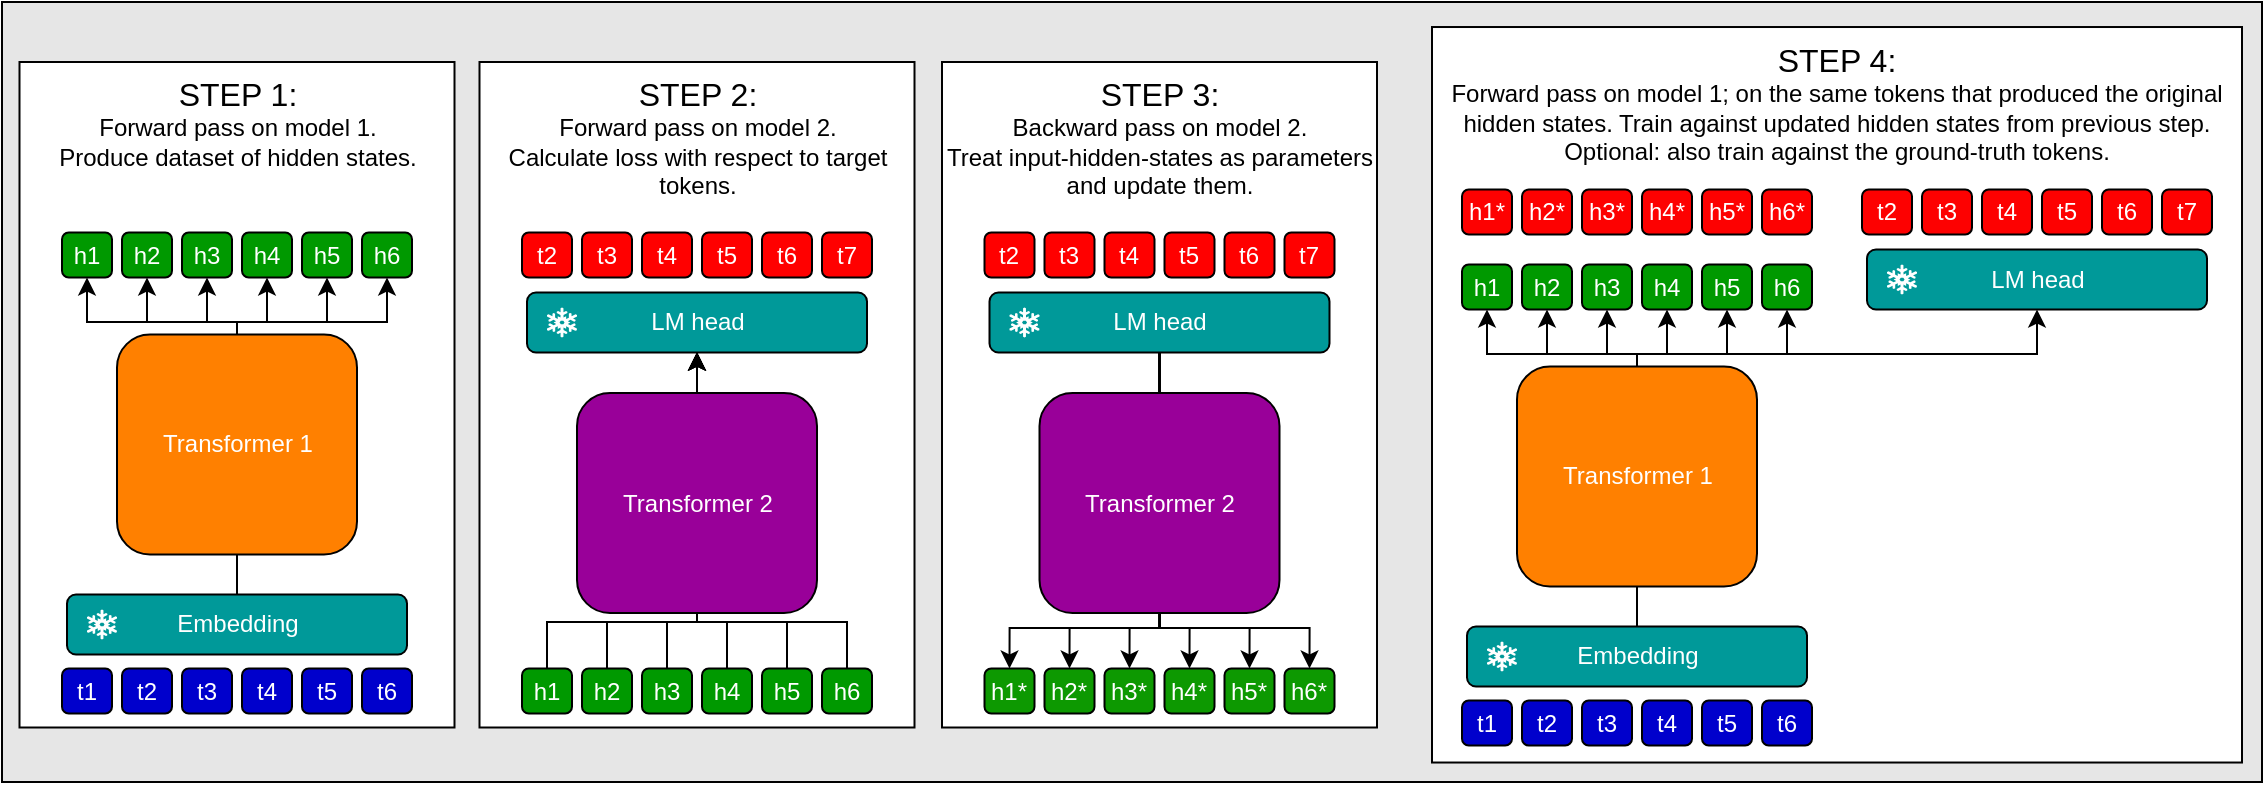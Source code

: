 <mxfile version="26.0.7">
  <diagram name="Seite-1" id="cMu12UTUHUqs-usWebE3">
    <mxGraphModel dx="954" dy="674" grid="1" gridSize="10" guides="1" tooltips="1" connect="1" arrows="1" fold="1" page="1" pageScale="1" pageWidth="827" pageHeight="1169" math="0" shadow="0">
      <root>
        <mxCell id="0" />
        <mxCell id="1" parent="0" />
        <mxCell id="oK9O7coXOYyoZTUPbsf2-367" value="" style="rounded=0;whiteSpace=wrap;html=1;fillColor=#E6E6E6;" parent="1" vertex="1">
          <mxGeometry x="50" y="380" width="1130" height="390" as="geometry" />
        </mxCell>
        <mxCell id="oK9O7coXOYyoZTUPbsf2-366" value="&lt;font style=&quot;font-size: 16px;&quot;&gt;STEP 4:&lt;/font&gt;&lt;div&gt;Forward pass on model 1; on the same tokens that produced the original hidden states. Train against updated hidden states from previous step.&lt;/div&gt;&lt;div&gt;Optional: also train against the ground-truth tokens.&lt;/div&gt;" style="rounded=0;whiteSpace=wrap;html=1;fillColor=#FFFFFF;verticalAlign=top;" parent="1" vertex="1">
          <mxGeometry x="765" y="392.51" width="405" height="367.75" as="geometry" />
        </mxCell>
        <mxCell id="oK9O7coXOYyoZTUPbsf2-365" value="&lt;font style=&quot;font-size: 16px;&quot;&gt;STEP 3:&lt;/font&gt;&lt;div&gt;Backward pass on model 2.&lt;/div&gt;&lt;div&gt;Treat input-hidden-states as parameters and update them.&lt;/div&gt;" style="rounded=0;whiteSpace=wrap;html=1;fillColor=#FFFFFF;verticalAlign=top;" parent="1" vertex="1">
          <mxGeometry x="520" y="410" width="217.5" height="332.75" as="geometry" />
        </mxCell>
        <mxCell id="oK9O7coXOYyoZTUPbsf2-364" value="&lt;font style=&quot;font-size: 16px;&quot;&gt;STEP 2:&lt;/font&gt;&lt;div&gt;Forward pass on model 2.&lt;/div&gt;&lt;div&gt;Calculate loss with respect to target tokens.&lt;/div&gt;" style="rounded=0;whiteSpace=wrap;html=1;fillColor=#FFFFFF;verticalAlign=top;" parent="1" vertex="1">
          <mxGeometry x="288.75" y="410" width="217.5" height="332.75" as="geometry" />
        </mxCell>
        <mxCell id="oK9O7coXOYyoZTUPbsf2-363" value="&lt;font style=&quot;font-size: 16px;&quot;&gt;STEP 1:&lt;/font&gt;&lt;div&gt;Forward pass on model 1.&lt;/div&gt;&lt;div&gt;Produce dataset of hidden states.&lt;/div&gt;" style="rounded=0;whiteSpace=wrap;html=1;fillColor=#FFFFFF;verticalAlign=top;" parent="1" vertex="1">
          <mxGeometry x="58.75" y="410" width="217.5" height="332.75" as="geometry" />
        </mxCell>
        <mxCell id="oK9O7coXOYyoZTUPbsf2-262" value="h1*" style="rounded=1;whiteSpace=wrap;html=1;fillColor=light-dark(#fd0101, #32b532);fontColor=#FFFFFF;" parent="1" vertex="1">
          <mxGeometry x="780" y="473.76" width="25" height="22.5" as="geometry" />
        </mxCell>
        <mxCell id="oK9O7coXOYyoZTUPbsf2-263" value="h2*" style="rounded=1;whiteSpace=wrap;html=1;fillColor=light-dark(#fd0101, #32b532);fontColor=#FFFFFF;" parent="1" vertex="1">
          <mxGeometry x="810" y="473.76" width="25" height="22.5" as="geometry" />
        </mxCell>
        <mxCell id="oK9O7coXOYyoZTUPbsf2-264" value="h3*" style="rounded=1;whiteSpace=wrap;html=1;fillColor=light-dark(#fd0101, #32b532);fontColor=#FFFFFF;" parent="1" vertex="1">
          <mxGeometry x="840" y="473.76" width="25" height="22.5" as="geometry" />
        </mxCell>
        <mxCell id="oK9O7coXOYyoZTUPbsf2-265" value="h4*" style="rounded=1;whiteSpace=wrap;html=1;fillColor=light-dark(#fd0101, #32b532);fontColor=#FFFFFF;" parent="1" vertex="1">
          <mxGeometry x="870" y="473.76" width="25" height="22.5" as="geometry" />
        </mxCell>
        <mxCell id="oK9O7coXOYyoZTUPbsf2-266" value="h5*" style="rounded=1;whiteSpace=wrap;html=1;fillColor=light-dark(#fd0101, #32b532);fontColor=#FFFFFF;" parent="1" vertex="1">
          <mxGeometry x="900" y="473.76" width="25" height="22.5" as="geometry" />
        </mxCell>
        <mxCell id="oK9O7coXOYyoZTUPbsf2-267" value="h6*" style="rounded=1;whiteSpace=wrap;html=1;fillColor=light-dark(#fd0101, #32b532);fontColor=#FFFFFF;" parent="1" vertex="1">
          <mxGeometry x="930" y="473.76" width="25" height="22.5" as="geometry" />
        </mxCell>
        <mxCell id="oK9O7coXOYyoZTUPbsf2-268" style="edgeStyle=orthogonalEdgeStyle;rounded=0;orthogonalLoop=1;jettySize=auto;html=1;exitX=0.5;exitY=0;exitDx=0;exitDy=0;entryX=0.5;entryY=1;entryDx=0;entryDy=0;" parent="1" source="oK9O7coXOYyoZTUPbsf2-274" target="oK9O7coXOYyoZTUPbsf2-298" edge="1">
          <mxGeometry relative="1" as="geometry">
            <Array as="points">
              <mxPoint x="168" y="540" />
              <mxPoint x="93" y="540" />
            </Array>
          </mxGeometry>
        </mxCell>
        <mxCell id="oK9O7coXOYyoZTUPbsf2-269" style="edgeStyle=orthogonalEdgeStyle;rounded=0;orthogonalLoop=1;jettySize=auto;html=1;exitX=0.5;exitY=0;exitDx=0;exitDy=0;entryX=0.5;entryY=1;entryDx=0;entryDy=0;" parent="1" source="oK9O7coXOYyoZTUPbsf2-274" target="oK9O7coXOYyoZTUPbsf2-299" edge="1">
          <mxGeometry relative="1" as="geometry">
            <Array as="points">
              <mxPoint x="168" y="540" />
              <mxPoint x="123" y="540" />
            </Array>
          </mxGeometry>
        </mxCell>
        <mxCell id="oK9O7coXOYyoZTUPbsf2-270" style="edgeStyle=orthogonalEdgeStyle;rounded=0;orthogonalLoop=1;jettySize=auto;html=1;exitX=0.5;exitY=0;exitDx=0;exitDy=0;entryX=0.5;entryY=1;entryDx=0;entryDy=0;" parent="1" source="oK9O7coXOYyoZTUPbsf2-274" target="oK9O7coXOYyoZTUPbsf2-300" edge="1">
          <mxGeometry relative="1" as="geometry">
            <Array as="points">
              <mxPoint x="168" y="540" />
              <mxPoint x="153" y="540" />
            </Array>
          </mxGeometry>
        </mxCell>
        <mxCell id="oK9O7coXOYyoZTUPbsf2-271" style="edgeStyle=orthogonalEdgeStyle;rounded=0;orthogonalLoop=1;jettySize=auto;html=1;exitX=0.5;exitY=0;exitDx=0;exitDy=0;entryX=0.5;entryY=1;entryDx=0;entryDy=0;" parent="1" source="oK9O7coXOYyoZTUPbsf2-274" target="oK9O7coXOYyoZTUPbsf2-301" edge="1">
          <mxGeometry relative="1" as="geometry">
            <Array as="points">
              <mxPoint x="168" y="540" />
              <mxPoint x="183" y="540" />
            </Array>
          </mxGeometry>
        </mxCell>
        <mxCell id="oK9O7coXOYyoZTUPbsf2-272" style="edgeStyle=orthogonalEdgeStyle;rounded=0;orthogonalLoop=1;jettySize=auto;html=1;exitX=0.5;exitY=0;exitDx=0;exitDy=0;entryX=0.5;entryY=1;entryDx=0;entryDy=0;" parent="1" source="oK9O7coXOYyoZTUPbsf2-274" target="oK9O7coXOYyoZTUPbsf2-302" edge="1">
          <mxGeometry relative="1" as="geometry">
            <Array as="points">
              <mxPoint x="168" y="540" />
              <mxPoint x="213" y="540" />
            </Array>
          </mxGeometry>
        </mxCell>
        <mxCell id="oK9O7coXOYyoZTUPbsf2-273" style="edgeStyle=orthogonalEdgeStyle;rounded=0;orthogonalLoop=1;jettySize=auto;html=1;exitX=0.5;exitY=0;exitDx=0;exitDy=0;entryX=0.5;entryY=1;entryDx=0;entryDy=0;" parent="1" source="oK9O7coXOYyoZTUPbsf2-274" target="oK9O7coXOYyoZTUPbsf2-303" edge="1">
          <mxGeometry relative="1" as="geometry">
            <Array as="points">
              <mxPoint x="168" y="540" />
              <mxPoint x="243" y="540" />
            </Array>
          </mxGeometry>
        </mxCell>
        <mxCell id="oK9O7coXOYyoZTUPbsf2-274" value="Embedding" style="rounded=1;whiteSpace=wrap;html=1;fillColor=#009999;fontColor=#FFFFFF;" parent="1" vertex="1">
          <mxGeometry x="82.5" y="676.25" width="170" height="30" as="geometry" />
        </mxCell>
        <mxCell id="oK9O7coXOYyoZTUPbsf2-275" value="" style="shape=mxgraph.signs.nature.snowflake;html=1;pointerEvents=1;fillColor=#FFFFFF;strokeColor=none;verticalLabelPosition=bottom;verticalAlign=top;align=center;" parent="1" vertex="1">
          <mxGeometry x="92.5" y="683.75" width="15" height="15" as="geometry" />
        </mxCell>
        <mxCell id="oK9O7coXOYyoZTUPbsf2-276" value="LM head" style="rounded=1;whiteSpace=wrap;html=1;fillColor=#009999;fontColor=#FFFFFF;" parent="1" vertex="1">
          <mxGeometry x="312.5" y="525.25" width="170" height="30" as="geometry" />
        </mxCell>
        <mxCell id="oK9O7coXOYyoZTUPbsf2-277" value="" style="shape=mxgraph.signs.nature.snowflake;html=1;pointerEvents=1;fillColor=#FFFFFF;strokeColor=none;verticalLabelPosition=bottom;verticalAlign=top;align=center;" parent="1" vertex="1">
          <mxGeometry x="322.5" y="532.75" width="15" height="15" as="geometry" />
        </mxCell>
        <mxCell id="oK9O7coXOYyoZTUPbsf2-278" value="t1" style="rounded=1;whiteSpace=wrap;html=1;fillColor=#0000CC;fontColor=#FFFFFF;" parent="1" vertex="1">
          <mxGeometry x="80" y="713.25" width="25" height="22.5" as="geometry" />
        </mxCell>
        <mxCell id="oK9O7coXOYyoZTUPbsf2-279" value="t2" style="rounded=1;whiteSpace=wrap;html=1;fillColor=#0000CC;fontColor=#FFFFFF;" parent="1" vertex="1">
          <mxGeometry x="110" y="713.25" width="25" height="22.5" as="geometry" />
        </mxCell>
        <mxCell id="oK9O7coXOYyoZTUPbsf2-280" value="t3" style="rounded=1;whiteSpace=wrap;html=1;fillColor=#0000CC;fontColor=#FFFFFF;" parent="1" vertex="1">
          <mxGeometry x="140" y="713.25" width="25" height="22.5" as="geometry" />
        </mxCell>
        <mxCell id="oK9O7coXOYyoZTUPbsf2-281" value="t4" style="rounded=1;whiteSpace=wrap;html=1;fillColor=#0000CC;fontColor=#FFFFFF;" parent="1" vertex="1">
          <mxGeometry x="170" y="713.25" width="25" height="22.5" as="geometry" />
        </mxCell>
        <mxCell id="oK9O7coXOYyoZTUPbsf2-282" value="t5" style="rounded=1;whiteSpace=wrap;html=1;fillColor=#0000CC;fontColor=#FFFFFF;" parent="1" vertex="1">
          <mxGeometry x="200" y="713.25" width="25" height="22.5" as="geometry" />
        </mxCell>
        <mxCell id="oK9O7coXOYyoZTUPbsf2-283" value="t6" style="rounded=1;whiteSpace=wrap;html=1;fillColor=#0000CC;fontColor=#FFFFFF;" parent="1" vertex="1">
          <mxGeometry x="230" y="713.25" width="25" height="22.5" as="geometry" />
        </mxCell>
        <mxCell id="oK9O7coXOYyoZTUPbsf2-284" value="LM head" style="rounded=1;whiteSpace=wrap;html=1;fillColor=#009999;fontColor=#FFFFFF;" parent="1" vertex="1">
          <mxGeometry x="982.5" y="503.76" width="170" height="30" as="geometry" />
        </mxCell>
        <mxCell id="oK9O7coXOYyoZTUPbsf2-285" value="" style="shape=mxgraph.signs.nature.snowflake;html=1;pointerEvents=1;fillColor=#FFFFFF;strokeColor=none;verticalLabelPosition=bottom;verticalAlign=top;align=center;" parent="1" vertex="1">
          <mxGeometry x="992.5" y="511.26" width="15" height="15" as="geometry" />
        </mxCell>
        <mxCell id="oK9O7coXOYyoZTUPbsf2-286" value="t7" style="rounded=1;whiteSpace=wrap;html=1;fillColor=light-dark(#fd0101, #d4d4ff);fontColor=#FFFFFF;" parent="1" vertex="1">
          <mxGeometry x="1130" y="473.76" width="25" height="22.5" as="geometry" />
        </mxCell>
        <mxCell id="oK9O7coXOYyoZTUPbsf2-287" value="t2" style="rounded=1;whiteSpace=wrap;html=1;fillColor=light-dark(#fd0101, #d4d4ff);fontColor=#FFFFFF;" parent="1" vertex="1">
          <mxGeometry x="980" y="473.76" width="25" height="22.5" as="geometry" />
        </mxCell>
        <mxCell id="oK9O7coXOYyoZTUPbsf2-288" value="t3" style="rounded=1;whiteSpace=wrap;html=1;fillColor=light-dark(#fd0101, #d4d4ff);fontColor=#FFFFFF;" parent="1" vertex="1">
          <mxGeometry x="1010" y="473.76" width="25" height="22.5" as="geometry" />
        </mxCell>
        <mxCell id="oK9O7coXOYyoZTUPbsf2-289" value="t4" style="rounded=1;whiteSpace=wrap;html=1;fillColor=light-dark(#fd0101, #d4d4ff);fontColor=#FFFFFF;" parent="1" vertex="1">
          <mxGeometry x="1040" y="473.76" width="25" height="22.5" as="geometry" />
        </mxCell>
        <mxCell id="oK9O7coXOYyoZTUPbsf2-290" value="t5" style="rounded=1;whiteSpace=wrap;html=1;fillColor=light-dark(#fd0101, #d4d4ff);fontColor=#FFFFFF;" parent="1" vertex="1">
          <mxGeometry x="1070" y="473.76" width="25" height="22.5" as="geometry" />
        </mxCell>
        <mxCell id="oK9O7coXOYyoZTUPbsf2-291" value="t6" style="rounded=1;whiteSpace=wrap;html=1;fillColor=light-dark(#fd0101, #d4d4ff);fontColor=#FFFFFF;" parent="1" vertex="1">
          <mxGeometry x="1100" y="473.76" width="25" height="22.5" as="geometry" />
        </mxCell>
        <mxCell id="oK9O7coXOYyoZTUPbsf2-292" value="t7" style="rounded=1;whiteSpace=wrap;html=1;fillColor=#FF0000;fontColor=#FFFFFF;" parent="1" vertex="1">
          <mxGeometry x="460" y="495.25" width="25" height="22.5" as="geometry" />
        </mxCell>
        <mxCell id="oK9O7coXOYyoZTUPbsf2-293" value="t2" style="rounded=1;whiteSpace=wrap;html=1;fillColor=#FF0000;fontColor=#FFFFFF;" parent="1" vertex="1">
          <mxGeometry x="310" y="495.25" width="25" height="22.5" as="geometry" />
        </mxCell>
        <mxCell id="oK9O7coXOYyoZTUPbsf2-294" value="t3" style="rounded=1;whiteSpace=wrap;html=1;fillColor=#FF0000;fontColor=#FFFFFF;" parent="1" vertex="1">
          <mxGeometry x="340" y="495.25" width="25" height="22.5" as="geometry" />
        </mxCell>
        <mxCell id="oK9O7coXOYyoZTUPbsf2-295" value="t4" style="rounded=1;whiteSpace=wrap;html=1;fillColor=#FF0000;fontColor=#FFFFFF;" parent="1" vertex="1">
          <mxGeometry x="370" y="495.25" width="25" height="22.5" as="geometry" />
        </mxCell>
        <mxCell id="oK9O7coXOYyoZTUPbsf2-296" value="t5" style="rounded=1;whiteSpace=wrap;html=1;fillColor=#FF0000;fontColor=#FFFFFF;" parent="1" vertex="1">
          <mxGeometry x="400" y="495.25" width="25" height="22.5" as="geometry" />
        </mxCell>
        <mxCell id="oK9O7coXOYyoZTUPbsf2-297" value="t6" style="rounded=1;whiteSpace=wrap;html=1;fillColor=#FF0000;fontColor=#FFFFFF;" parent="1" vertex="1">
          <mxGeometry x="430" y="495.25" width="25" height="22.5" as="geometry" />
        </mxCell>
        <mxCell id="oK9O7coXOYyoZTUPbsf2-298" value="h1" style="rounded=1;whiteSpace=wrap;html=1;fillColor=#009900;fontColor=#FFFFFF;" parent="1" vertex="1">
          <mxGeometry x="80" y="495.25" width="25" height="22.5" as="geometry" />
        </mxCell>
        <mxCell id="oK9O7coXOYyoZTUPbsf2-299" value="h2" style="rounded=1;whiteSpace=wrap;html=1;fillColor=#009900;fontColor=#FFFFFF;" parent="1" vertex="1">
          <mxGeometry x="110" y="495.25" width="25" height="22.5" as="geometry" />
        </mxCell>
        <mxCell id="oK9O7coXOYyoZTUPbsf2-300" value="h3" style="rounded=1;whiteSpace=wrap;html=1;fillColor=#009900;fontColor=#FFFFFF;" parent="1" vertex="1">
          <mxGeometry x="140" y="495.25" width="25" height="22.5" as="geometry" />
        </mxCell>
        <mxCell id="oK9O7coXOYyoZTUPbsf2-301" value="h4" style="rounded=1;whiteSpace=wrap;html=1;fillColor=#009900;fontColor=#FFFFFF;" parent="1" vertex="1">
          <mxGeometry x="170" y="495.25" width="25" height="22.5" as="geometry" />
        </mxCell>
        <mxCell id="oK9O7coXOYyoZTUPbsf2-302" value="h5" style="rounded=1;whiteSpace=wrap;html=1;fillColor=#009900;fontColor=#FFFFFF;" parent="1" vertex="1">
          <mxGeometry x="200" y="495.25" width="25" height="22.5" as="geometry" />
        </mxCell>
        <mxCell id="oK9O7coXOYyoZTUPbsf2-303" value="h6" style="rounded=1;whiteSpace=wrap;html=1;fillColor=#009900;fontColor=#FFFFFF;" parent="1" vertex="1">
          <mxGeometry x="230" y="495.25" width="25" height="22.5" as="geometry" />
        </mxCell>
        <mxCell id="oK9O7coXOYyoZTUPbsf2-304" style="edgeStyle=orthogonalEdgeStyle;rounded=0;orthogonalLoop=1;jettySize=auto;html=1;exitX=0.5;exitY=1;exitDx=0;exitDy=0;entryX=0.5;entryY=0;entryDx=0;entryDy=0;" parent="1" source="oK9O7coXOYyoZTUPbsf2-310" target="oK9O7coXOYyoZTUPbsf2-318" edge="1">
          <mxGeometry relative="1" as="geometry">
            <Array as="points">
              <mxPoint x="629.25" y="693" />
              <mxPoint x="554.25" y="693" />
            </Array>
          </mxGeometry>
        </mxCell>
        <mxCell id="oK9O7coXOYyoZTUPbsf2-305" style="edgeStyle=orthogonalEdgeStyle;rounded=0;orthogonalLoop=1;jettySize=auto;html=1;exitX=0.5;exitY=1;exitDx=0;exitDy=0;entryX=0.5;entryY=0;entryDx=0;entryDy=0;" parent="1" source="oK9O7coXOYyoZTUPbsf2-310" target="oK9O7coXOYyoZTUPbsf2-319" edge="1">
          <mxGeometry relative="1" as="geometry">
            <Array as="points">
              <mxPoint x="629.25" y="693" />
              <mxPoint x="584.25" y="693" />
            </Array>
          </mxGeometry>
        </mxCell>
        <mxCell id="oK9O7coXOYyoZTUPbsf2-306" style="edgeStyle=orthogonalEdgeStyle;rounded=0;orthogonalLoop=1;jettySize=auto;html=1;exitX=0.5;exitY=1;exitDx=0;exitDy=0;entryX=0.5;entryY=0;entryDx=0;entryDy=0;" parent="1" source="oK9O7coXOYyoZTUPbsf2-310" target="oK9O7coXOYyoZTUPbsf2-320" edge="1">
          <mxGeometry relative="1" as="geometry">
            <Array as="points">
              <mxPoint x="629.25" y="693" />
              <mxPoint x="614.25" y="693" />
            </Array>
          </mxGeometry>
        </mxCell>
        <mxCell id="oK9O7coXOYyoZTUPbsf2-307" style="edgeStyle=orthogonalEdgeStyle;rounded=0;orthogonalLoop=1;jettySize=auto;html=1;exitX=0.5;exitY=1;exitDx=0;exitDy=0;entryX=0.5;entryY=0;entryDx=0;entryDy=0;" parent="1" source="oK9O7coXOYyoZTUPbsf2-310" target="oK9O7coXOYyoZTUPbsf2-321" edge="1">
          <mxGeometry relative="1" as="geometry">
            <Array as="points">
              <mxPoint x="629.25" y="693" />
              <mxPoint x="644.25" y="693" />
            </Array>
          </mxGeometry>
        </mxCell>
        <mxCell id="oK9O7coXOYyoZTUPbsf2-308" style="edgeStyle=orthogonalEdgeStyle;rounded=0;orthogonalLoop=1;jettySize=auto;html=1;exitX=0.5;exitY=1;exitDx=0;exitDy=0;entryX=0.5;entryY=0;entryDx=0;entryDy=0;" parent="1" source="oK9O7coXOYyoZTUPbsf2-310" target="oK9O7coXOYyoZTUPbsf2-322" edge="1">
          <mxGeometry relative="1" as="geometry">
            <Array as="points">
              <mxPoint x="629.25" y="693" />
              <mxPoint x="674.25" y="693" />
            </Array>
          </mxGeometry>
        </mxCell>
        <mxCell id="oK9O7coXOYyoZTUPbsf2-309" style="edgeStyle=orthogonalEdgeStyle;rounded=0;orthogonalLoop=1;jettySize=auto;html=1;exitX=0.5;exitY=1;exitDx=0;exitDy=0;entryX=0.5;entryY=0;entryDx=0;entryDy=0;" parent="1" source="oK9O7coXOYyoZTUPbsf2-310" target="oK9O7coXOYyoZTUPbsf2-323" edge="1">
          <mxGeometry relative="1" as="geometry">
            <Array as="points">
              <mxPoint x="629.25" y="693" />
              <mxPoint x="704.25" y="693" />
            </Array>
          </mxGeometry>
        </mxCell>
        <mxCell id="oK9O7coXOYyoZTUPbsf2-310" value="LM head" style="rounded=1;whiteSpace=wrap;html=1;fillColor=#009999;fontColor=#FFFFFF;" parent="1" vertex="1">
          <mxGeometry x="543.75" y="525.25" width="170" height="30" as="geometry" />
        </mxCell>
        <mxCell id="oK9O7coXOYyoZTUPbsf2-311" value="" style="shape=mxgraph.signs.nature.snowflake;html=1;pointerEvents=1;fillColor=#FFFFFF;strokeColor=none;verticalLabelPosition=bottom;verticalAlign=top;align=center;" parent="1" vertex="1">
          <mxGeometry x="553.75" y="532.75" width="15" height="15" as="geometry" />
        </mxCell>
        <mxCell id="oK9O7coXOYyoZTUPbsf2-312" value="t7" style="rounded=1;whiteSpace=wrap;html=1;fillColor=#FF0000;fontColor=#FFFFFF;" parent="1" vertex="1">
          <mxGeometry x="691.25" y="495.25" width="25" height="22.5" as="geometry" />
        </mxCell>
        <mxCell id="oK9O7coXOYyoZTUPbsf2-313" value="t2" style="rounded=1;whiteSpace=wrap;html=1;fillColor=#FF0000;fontColor=#FFFFFF;" parent="1" vertex="1">
          <mxGeometry x="541.25" y="495.25" width="25" height="22.5" as="geometry" />
        </mxCell>
        <mxCell id="oK9O7coXOYyoZTUPbsf2-314" value="t3" style="rounded=1;whiteSpace=wrap;html=1;fillColor=#FF0000;fontColor=#FFFFFF;" parent="1" vertex="1">
          <mxGeometry x="571.25" y="495.25" width="25" height="22.5" as="geometry" />
        </mxCell>
        <mxCell id="oK9O7coXOYyoZTUPbsf2-315" value="t4" style="rounded=1;whiteSpace=wrap;html=1;fillColor=#FF0000;fontColor=#FFFFFF;" parent="1" vertex="1">
          <mxGeometry x="601.25" y="495.25" width="25" height="22.5" as="geometry" />
        </mxCell>
        <mxCell id="oK9O7coXOYyoZTUPbsf2-316" value="t5" style="rounded=1;whiteSpace=wrap;html=1;fillColor=#FF0000;fontColor=#FFFFFF;" parent="1" vertex="1">
          <mxGeometry x="631.25" y="495.25" width="25" height="22.5" as="geometry" />
        </mxCell>
        <mxCell id="oK9O7coXOYyoZTUPbsf2-317" value="t6" style="rounded=1;whiteSpace=wrap;html=1;fillColor=#FF0000;fontColor=#FFFFFF;" parent="1" vertex="1">
          <mxGeometry x="661.25" y="495.25" width="25" height="22.5" as="geometry" />
        </mxCell>
        <mxCell id="oK9O7coXOYyoZTUPbsf2-318" value="h1*" style="rounded=1;whiteSpace=wrap;html=1;fillColor=light-dark(#0d9901, #32b532);fontColor=#FFFFFF;" parent="1" vertex="1">
          <mxGeometry x="541.25" y="713.25" width="25" height="22.5" as="geometry" />
        </mxCell>
        <mxCell id="oK9O7coXOYyoZTUPbsf2-319" value="h2*" style="rounded=1;whiteSpace=wrap;html=1;fillColor=light-dark(#0d9901, #32b532);fontColor=#FFFFFF;" parent="1" vertex="1">
          <mxGeometry x="571.25" y="713.25" width="25" height="22.5" as="geometry" />
        </mxCell>
        <mxCell id="oK9O7coXOYyoZTUPbsf2-320" value="h3*" style="rounded=1;whiteSpace=wrap;html=1;fillColor=light-dark(#0d9901, #32b532);fontColor=#FFFFFF;" parent="1" vertex="1">
          <mxGeometry x="601.25" y="713.25" width="25" height="22.5" as="geometry" />
        </mxCell>
        <mxCell id="oK9O7coXOYyoZTUPbsf2-321" value="h4*" style="rounded=1;whiteSpace=wrap;html=1;fillColor=light-dark(#0d9901, #32b532);fontColor=#FFFFFF;" parent="1" vertex="1">
          <mxGeometry x="631.25" y="713.25" width="25" height="22.5" as="geometry" />
        </mxCell>
        <mxCell id="oK9O7coXOYyoZTUPbsf2-322" value="h5*" style="rounded=1;whiteSpace=wrap;html=1;fillColor=light-dark(#0d9901, #32b532);fontColor=#FFFFFF;" parent="1" vertex="1">
          <mxGeometry x="661.25" y="713.25" width="25" height="22.5" as="geometry" />
        </mxCell>
        <mxCell id="oK9O7coXOYyoZTUPbsf2-323" value="h6*" style="rounded=1;whiteSpace=wrap;html=1;fillColor=light-dark(#0d9901, #32b532);fontColor=#FFFFFF;" parent="1" vertex="1">
          <mxGeometry x="691.25" y="713.25" width="25" height="22.5" as="geometry" />
        </mxCell>
        <mxCell id="oK9O7coXOYyoZTUPbsf2-324" value="Transformer 2" style="rounded=1;whiteSpace=wrap;html=1;fillColor=#990099;fontColor=#FFFFFF;" parent="1" vertex="1">
          <mxGeometry x="568.75" y="575.5" width="120" height="110" as="geometry" />
        </mxCell>
        <mxCell id="oK9O7coXOYyoZTUPbsf2-325" style="edgeStyle=orthogonalEdgeStyle;rounded=0;orthogonalLoop=1;jettySize=auto;html=1;exitX=0.5;exitY=0;exitDx=0;exitDy=0;entryX=0.5;entryY=1;entryDx=0;entryDy=0;" parent="1" source="oK9O7coXOYyoZTUPbsf2-326" target="oK9O7coXOYyoZTUPbsf2-276" edge="1">
          <mxGeometry relative="1" as="geometry">
            <Array as="points">
              <mxPoint x="323" y="690" />
              <mxPoint x="398" y="690" />
            </Array>
          </mxGeometry>
        </mxCell>
        <mxCell id="oK9O7coXOYyoZTUPbsf2-326" value="h1" style="rounded=1;whiteSpace=wrap;html=1;fillColor=#009900;fontColor=#FFFFFF;" parent="1" vertex="1">
          <mxGeometry x="310" y="713.25" width="25" height="22.5" as="geometry" />
        </mxCell>
        <mxCell id="oK9O7coXOYyoZTUPbsf2-327" style="edgeStyle=orthogonalEdgeStyle;rounded=0;orthogonalLoop=1;jettySize=auto;html=1;exitX=0.5;exitY=0;exitDx=0;exitDy=0;entryX=0.5;entryY=1;entryDx=0;entryDy=0;" parent="1" source="oK9O7coXOYyoZTUPbsf2-328" target="oK9O7coXOYyoZTUPbsf2-276" edge="1">
          <mxGeometry relative="1" as="geometry">
            <Array as="points">
              <mxPoint x="353" y="690" />
              <mxPoint x="398" y="690" />
            </Array>
          </mxGeometry>
        </mxCell>
        <mxCell id="oK9O7coXOYyoZTUPbsf2-328" value="h2" style="rounded=1;whiteSpace=wrap;html=1;fillColor=#009900;fontColor=#FFFFFF;" parent="1" vertex="1">
          <mxGeometry x="340" y="713.25" width="25" height="22.5" as="geometry" />
        </mxCell>
        <mxCell id="oK9O7coXOYyoZTUPbsf2-329" style="edgeStyle=orthogonalEdgeStyle;rounded=0;orthogonalLoop=1;jettySize=auto;html=1;exitX=0.5;exitY=0;exitDx=0;exitDy=0;entryX=0.5;entryY=1;entryDx=0;entryDy=0;" parent="1" source="oK9O7coXOYyoZTUPbsf2-330" target="oK9O7coXOYyoZTUPbsf2-276" edge="1">
          <mxGeometry relative="1" as="geometry">
            <Array as="points">
              <mxPoint x="383" y="690" />
              <mxPoint x="398" y="690" />
            </Array>
          </mxGeometry>
        </mxCell>
        <mxCell id="oK9O7coXOYyoZTUPbsf2-330" value="h3" style="rounded=1;whiteSpace=wrap;html=1;fillColor=#009900;fontColor=#FFFFFF;" parent="1" vertex="1">
          <mxGeometry x="370" y="713.25" width="25" height="22.5" as="geometry" />
        </mxCell>
        <mxCell id="oK9O7coXOYyoZTUPbsf2-331" style="edgeStyle=orthogonalEdgeStyle;rounded=0;orthogonalLoop=1;jettySize=auto;html=1;exitX=0.5;exitY=0;exitDx=0;exitDy=0;entryX=0.5;entryY=1;entryDx=0;entryDy=0;" parent="1" source="oK9O7coXOYyoZTUPbsf2-332" target="oK9O7coXOYyoZTUPbsf2-276" edge="1">
          <mxGeometry relative="1" as="geometry">
            <Array as="points">
              <mxPoint x="412" y="690" />
              <mxPoint x="398" y="690" />
            </Array>
          </mxGeometry>
        </mxCell>
        <mxCell id="oK9O7coXOYyoZTUPbsf2-332" value="h4" style="rounded=1;whiteSpace=wrap;html=1;fillColor=#009900;fontColor=#FFFFFF;" parent="1" vertex="1">
          <mxGeometry x="400" y="713.25" width="25" height="22.5" as="geometry" />
        </mxCell>
        <mxCell id="oK9O7coXOYyoZTUPbsf2-333" style="edgeStyle=orthogonalEdgeStyle;rounded=0;orthogonalLoop=1;jettySize=auto;html=1;exitX=0.5;exitY=0;exitDx=0;exitDy=0;entryX=0.5;entryY=1;entryDx=0;entryDy=0;" parent="1" source="oK9O7coXOYyoZTUPbsf2-334" target="oK9O7coXOYyoZTUPbsf2-276" edge="1">
          <mxGeometry relative="1" as="geometry">
            <Array as="points">
              <mxPoint x="442" y="690" />
              <mxPoint x="398" y="690" />
            </Array>
          </mxGeometry>
        </mxCell>
        <mxCell id="oK9O7coXOYyoZTUPbsf2-334" value="h5" style="rounded=1;whiteSpace=wrap;html=1;fillColor=#009900;fontColor=#FFFFFF;" parent="1" vertex="1">
          <mxGeometry x="430" y="713.25" width="25" height="22.5" as="geometry" />
        </mxCell>
        <mxCell id="oK9O7coXOYyoZTUPbsf2-335" style="edgeStyle=orthogonalEdgeStyle;rounded=0;orthogonalLoop=1;jettySize=auto;html=1;exitX=0.5;exitY=0;exitDx=0;exitDy=0;entryX=0.5;entryY=1;entryDx=0;entryDy=0;" parent="1" source="oK9O7coXOYyoZTUPbsf2-336" target="oK9O7coXOYyoZTUPbsf2-276" edge="1">
          <mxGeometry relative="1" as="geometry">
            <Array as="points">
              <mxPoint x="472" y="690" />
              <mxPoint x="398" y="690" />
            </Array>
          </mxGeometry>
        </mxCell>
        <mxCell id="oK9O7coXOYyoZTUPbsf2-336" value="h6" style="rounded=1;whiteSpace=wrap;html=1;fillColor=#009900;fontColor=#FFFFFF;" parent="1" vertex="1">
          <mxGeometry x="460" y="713.25" width="25" height="22.5" as="geometry" />
        </mxCell>
        <mxCell id="oK9O7coXOYyoZTUPbsf2-337" value="Transformer 2" style="rounded=1;whiteSpace=wrap;html=1;fillColor=#990099;fontColor=#FFFFFF;" parent="1" vertex="1">
          <mxGeometry x="337.5" y="575.5" width="120" height="110" as="geometry" />
        </mxCell>
        <mxCell id="oK9O7coXOYyoZTUPbsf2-338" value="Transformer 1" style="rounded=1;whiteSpace=wrap;html=1;fillColor=#FF8000;fontColor=#FFFFFF;" parent="1" vertex="1">
          <mxGeometry x="107.5" y="546.25" width="120" height="110" as="geometry" />
        </mxCell>
        <mxCell id="oK9O7coXOYyoZTUPbsf2-339" style="edgeStyle=orthogonalEdgeStyle;rounded=0;orthogonalLoop=1;jettySize=auto;html=1;exitX=0.5;exitY=0;exitDx=0;exitDy=0;entryX=0.5;entryY=1;entryDx=0;entryDy=0;" parent="1" source="oK9O7coXOYyoZTUPbsf2-345" target="oK9O7coXOYyoZTUPbsf2-353" edge="1">
          <mxGeometry relative="1" as="geometry">
            <Array as="points">
              <mxPoint x="868" y="556.01" />
              <mxPoint x="793" y="556.01" />
            </Array>
          </mxGeometry>
        </mxCell>
        <mxCell id="oK9O7coXOYyoZTUPbsf2-340" style="edgeStyle=orthogonalEdgeStyle;rounded=0;orthogonalLoop=1;jettySize=auto;html=1;exitX=0.5;exitY=0;exitDx=0;exitDy=0;entryX=0.5;entryY=1;entryDx=0;entryDy=0;" parent="1" source="oK9O7coXOYyoZTUPbsf2-345" target="oK9O7coXOYyoZTUPbsf2-354" edge="1">
          <mxGeometry relative="1" as="geometry">
            <Array as="points">
              <mxPoint x="868" y="556.01" />
              <mxPoint x="823" y="556.01" />
            </Array>
          </mxGeometry>
        </mxCell>
        <mxCell id="oK9O7coXOYyoZTUPbsf2-341" style="edgeStyle=orthogonalEdgeStyle;rounded=0;orthogonalLoop=1;jettySize=auto;html=1;exitX=0.5;exitY=0;exitDx=0;exitDy=0;entryX=0.5;entryY=1;entryDx=0;entryDy=0;" parent="1" source="oK9O7coXOYyoZTUPbsf2-345" target="oK9O7coXOYyoZTUPbsf2-355" edge="1">
          <mxGeometry relative="1" as="geometry">
            <Array as="points">
              <mxPoint x="868" y="556.01" />
              <mxPoint x="853" y="556.01" />
            </Array>
          </mxGeometry>
        </mxCell>
        <mxCell id="oK9O7coXOYyoZTUPbsf2-342" style="edgeStyle=orthogonalEdgeStyle;rounded=0;orthogonalLoop=1;jettySize=auto;html=1;exitX=0.5;exitY=0;exitDx=0;exitDy=0;entryX=0.5;entryY=1;entryDx=0;entryDy=0;" parent="1" source="oK9O7coXOYyoZTUPbsf2-345" target="oK9O7coXOYyoZTUPbsf2-356" edge="1">
          <mxGeometry relative="1" as="geometry">
            <Array as="points">
              <mxPoint x="868" y="556.01" />
              <mxPoint x="883" y="556.01" />
            </Array>
          </mxGeometry>
        </mxCell>
        <mxCell id="oK9O7coXOYyoZTUPbsf2-343" style="edgeStyle=orthogonalEdgeStyle;rounded=0;orthogonalLoop=1;jettySize=auto;html=1;exitX=0.5;exitY=0;exitDx=0;exitDy=0;entryX=0.5;entryY=1;entryDx=0;entryDy=0;" parent="1" source="oK9O7coXOYyoZTUPbsf2-345" target="oK9O7coXOYyoZTUPbsf2-357" edge="1">
          <mxGeometry relative="1" as="geometry">
            <Array as="points">
              <mxPoint x="868" y="556.01" />
              <mxPoint x="913" y="556.01" />
            </Array>
          </mxGeometry>
        </mxCell>
        <mxCell id="oK9O7coXOYyoZTUPbsf2-344" style="edgeStyle=orthogonalEdgeStyle;rounded=0;orthogonalLoop=1;jettySize=auto;html=1;exitX=0.5;exitY=0;exitDx=0;exitDy=0;entryX=0.5;entryY=1;entryDx=0;entryDy=0;" parent="1" source="oK9O7coXOYyoZTUPbsf2-345" target="oK9O7coXOYyoZTUPbsf2-358" edge="1">
          <mxGeometry relative="1" as="geometry">
            <Array as="points">
              <mxPoint x="868" y="556.01" />
              <mxPoint x="943" y="556.01" />
            </Array>
          </mxGeometry>
        </mxCell>
        <mxCell id="oK9O7coXOYyoZTUPbsf2-345" value="Embedding" style="rounded=1;whiteSpace=wrap;html=1;fillColor=#009999;fontColor=#FFFFFF;" parent="1" vertex="1">
          <mxGeometry x="782.5" y="692.26" width="170" height="30" as="geometry" />
        </mxCell>
        <mxCell id="oK9O7coXOYyoZTUPbsf2-346" value="" style="shape=mxgraph.signs.nature.snowflake;html=1;pointerEvents=1;fillColor=#FFFFFF;strokeColor=none;verticalLabelPosition=bottom;verticalAlign=top;align=center;" parent="1" vertex="1">
          <mxGeometry x="792.5" y="699.76" width="15" height="15" as="geometry" />
        </mxCell>
        <mxCell id="oK9O7coXOYyoZTUPbsf2-347" value="t1" style="rounded=1;whiteSpace=wrap;html=1;fillColor=#0000CC;fontColor=#FFFFFF;" parent="1" vertex="1">
          <mxGeometry x="780" y="729.26" width="25" height="22.5" as="geometry" />
        </mxCell>
        <mxCell id="oK9O7coXOYyoZTUPbsf2-348" value="t2" style="rounded=1;whiteSpace=wrap;html=1;fillColor=#0000CC;fontColor=#FFFFFF;" parent="1" vertex="1">
          <mxGeometry x="810" y="729.26" width="25" height="22.5" as="geometry" />
        </mxCell>
        <mxCell id="oK9O7coXOYyoZTUPbsf2-349" value="t3" style="rounded=1;whiteSpace=wrap;html=1;fillColor=#0000CC;fontColor=#FFFFFF;" parent="1" vertex="1">
          <mxGeometry x="840" y="729.26" width="25" height="22.5" as="geometry" />
        </mxCell>
        <mxCell id="oK9O7coXOYyoZTUPbsf2-350" value="t4" style="rounded=1;whiteSpace=wrap;html=1;fillColor=#0000CC;fontColor=#FFFFFF;" parent="1" vertex="1">
          <mxGeometry x="870" y="729.26" width="25" height="22.5" as="geometry" />
        </mxCell>
        <mxCell id="oK9O7coXOYyoZTUPbsf2-351" value="t5" style="rounded=1;whiteSpace=wrap;html=1;fillColor=#0000CC;fontColor=#FFFFFF;" parent="1" vertex="1">
          <mxGeometry x="900" y="729.26" width="25" height="22.5" as="geometry" />
        </mxCell>
        <mxCell id="oK9O7coXOYyoZTUPbsf2-352" value="t6" style="rounded=1;whiteSpace=wrap;html=1;fillColor=#0000CC;fontColor=#FFFFFF;" parent="1" vertex="1">
          <mxGeometry x="930" y="729.26" width="25" height="22.5" as="geometry" />
        </mxCell>
        <mxCell id="oK9O7coXOYyoZTUPbsf2-353" value="h1" style="rounded=1;whiteSpace=wrap;html=1;fillColor=#009900;fontColor=#FFFFFF;" parent="1" vertex="1">
          <mxGeometry x="780" y="511.26" width="25" height="22.5" as="geometry" />
        </mxCell>
        <mxCell id="oK9O7coXOYyoZTUPbsf2-354" value="h2" style="rounded=1;whiteSpace=wrap;html=1;fillColor=#009900;fontColor=#FFFFFF;" parent="1" vertex="1">
          <mxGeometry x="810" y="511.26" width="25" height="22.5" as="geometry" />
        </mxCell>
        <mxCell id="oK9O7coXOYyoZTUPbsf2-355" value="h3" style="rounded=1;whiteSpace=wrap;html=1;fillColor=#009900;fontColor=#FFFFFF;" parent="1" vertex="1">
          <mxGeometry x="840" y="511.26" width="25" height="22.5" as="geometry" />
        </mxCell>
        <mxCell id="oK9O7coXOYyoZTUPbsf2-356" value="h4" style="rounded=1;whiteSpace=wrap;html=1;fillColor=#009900;fontColor=#FFFFFF;" parent="1" vertex="1">
          <mxGeometry x="870" y="511.26" width="25" height="22.5" as="geometry" />
        </mxCell>
        <mxCell id="oK9O7coXOYyoZTUPbsf2-357" value="h5" style="rounded=1;whiteSpace=wrap;html=1;fillColor=#009900;fontColor=#FFFFFF;" parent="1" vertex="1">
          <mxGeometry x="900" y="511.26" width="25" height="22.5" as="geometry" />
        </mxCell>
        <mxCell id="oK9O7coXOYyoZTUPbsf2-358" value="h6" style="rounded=1;whiteSpace=wrap;html=1;fillColor=#009900;fontColor=#FFFFFF;" parent="1" vertex="1">
          <mxGeometry x="930" y="511.26" width="25" height="22.5" as="geometry" />
        </mxCell>
        <mxCell id="oK9O7coXOYyoZTUPbsf2-359" style="edgeStyle=orthogonalEdgeStyle;rounded=0;orthogonalLoop=1;jettySize=auto;html=1;exitX=0.5;exitY=0;exitDx=0;exitDy=0;entryX=0.5;entryY=1;entryDx=0;entryDy=0;" parent="1" source="oK9O7coXOYyoZTUPbsf2-360" edge="1">
          <mxGeometry relative="1" as="geometry">
            <Array as="points">
              <mxPoint x="868" y="556.01" />
              <mxPoint x="1068" y="556.01" />
            </Array>
            <mxPoint x="1067.5" y="533.76" as="targetPoint" />
          </mxGeometry>
        </mxCell>
        <mxCell id="oK9O7coXOYyoZTUPbsf2-360" value="Transformer 1" style="rounded=1;whiteSpace=wrap;html=1;fillColor=#FF8000;fontColor=#FFFFFF;" parent="1" vertex="1">
          <mxGeometry x="807.5" y="562.26" width="120" height="110" as="geometry" />
        </mxCell>
      </root>
    </mxGraphModel>
  </diagram>
</mxfile>
